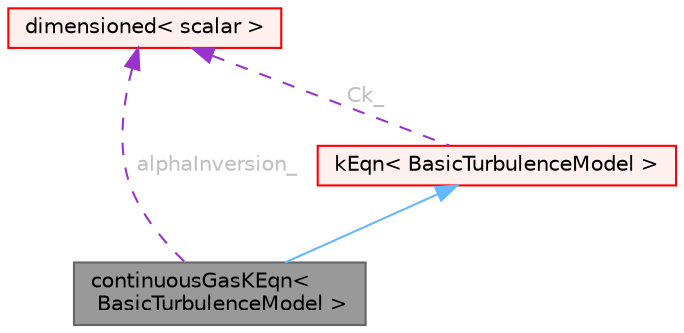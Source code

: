digraph "continuousGasKEqn&lt; BasicTurbulenceModel &gt;"
{
 // LATEX_PDF_SIZE
  bgcolor="transparent";
  edge [fontname=Helvetica,fontsize=10,labelfontname=Helvetica,labelfontsize=10];
  node [fontname=Helvetica,fontsize=10,shape=box,height=0.2,width=0.4];
  Node1 [id="Node000001",label="continuousGasKEqn\<\l BasicTurbulenceModel \>",height=0.2,width=0.4,color="gray40", fillcolor="grey60", style="filled", fontcolor="black",tooltip="One-equation SGS model for the gas-phase in a two-phase system supporting phase-inversion."];
  Node2 -> Node1 [id="edge1_Node000001_Node000002",dir="back",color="steelblue1",style="solid",tooltip=" "];
  Node2 [id="Node000002",label="kEqn\< BasicTurbulenceModel \>",height=0.2,width=0.4,color="red", fillcolor="#FFF0F0", style="filled",URL="$classFoam_1_1LESModels_1_1kEqn.html",tooltip="One equation eddy-viscosity model."];
  Node25 -> Node2 [id="edge2_Node000002_Node000025",dir="back",color="darkorchid3",style="dashed",tooltip=" ",label=" Ck_",fontcolor="grey" ];
  Node25 [id="Node000025",label="dimensioned\< scalar \>",height=0.2,width=0.4,color="red", fillcolor="#FFF0F0", style="filled",URL="$classFoam_1_1dimensioned.html",tooltip=" "];
  Node25 -> Node1 [id="edge3_Node000001_Node000025",dir="back",color="darkorchid3",style="dashed",tooltip=" ",label=" alphaInversion_",fontcolor="grey" ];
}
